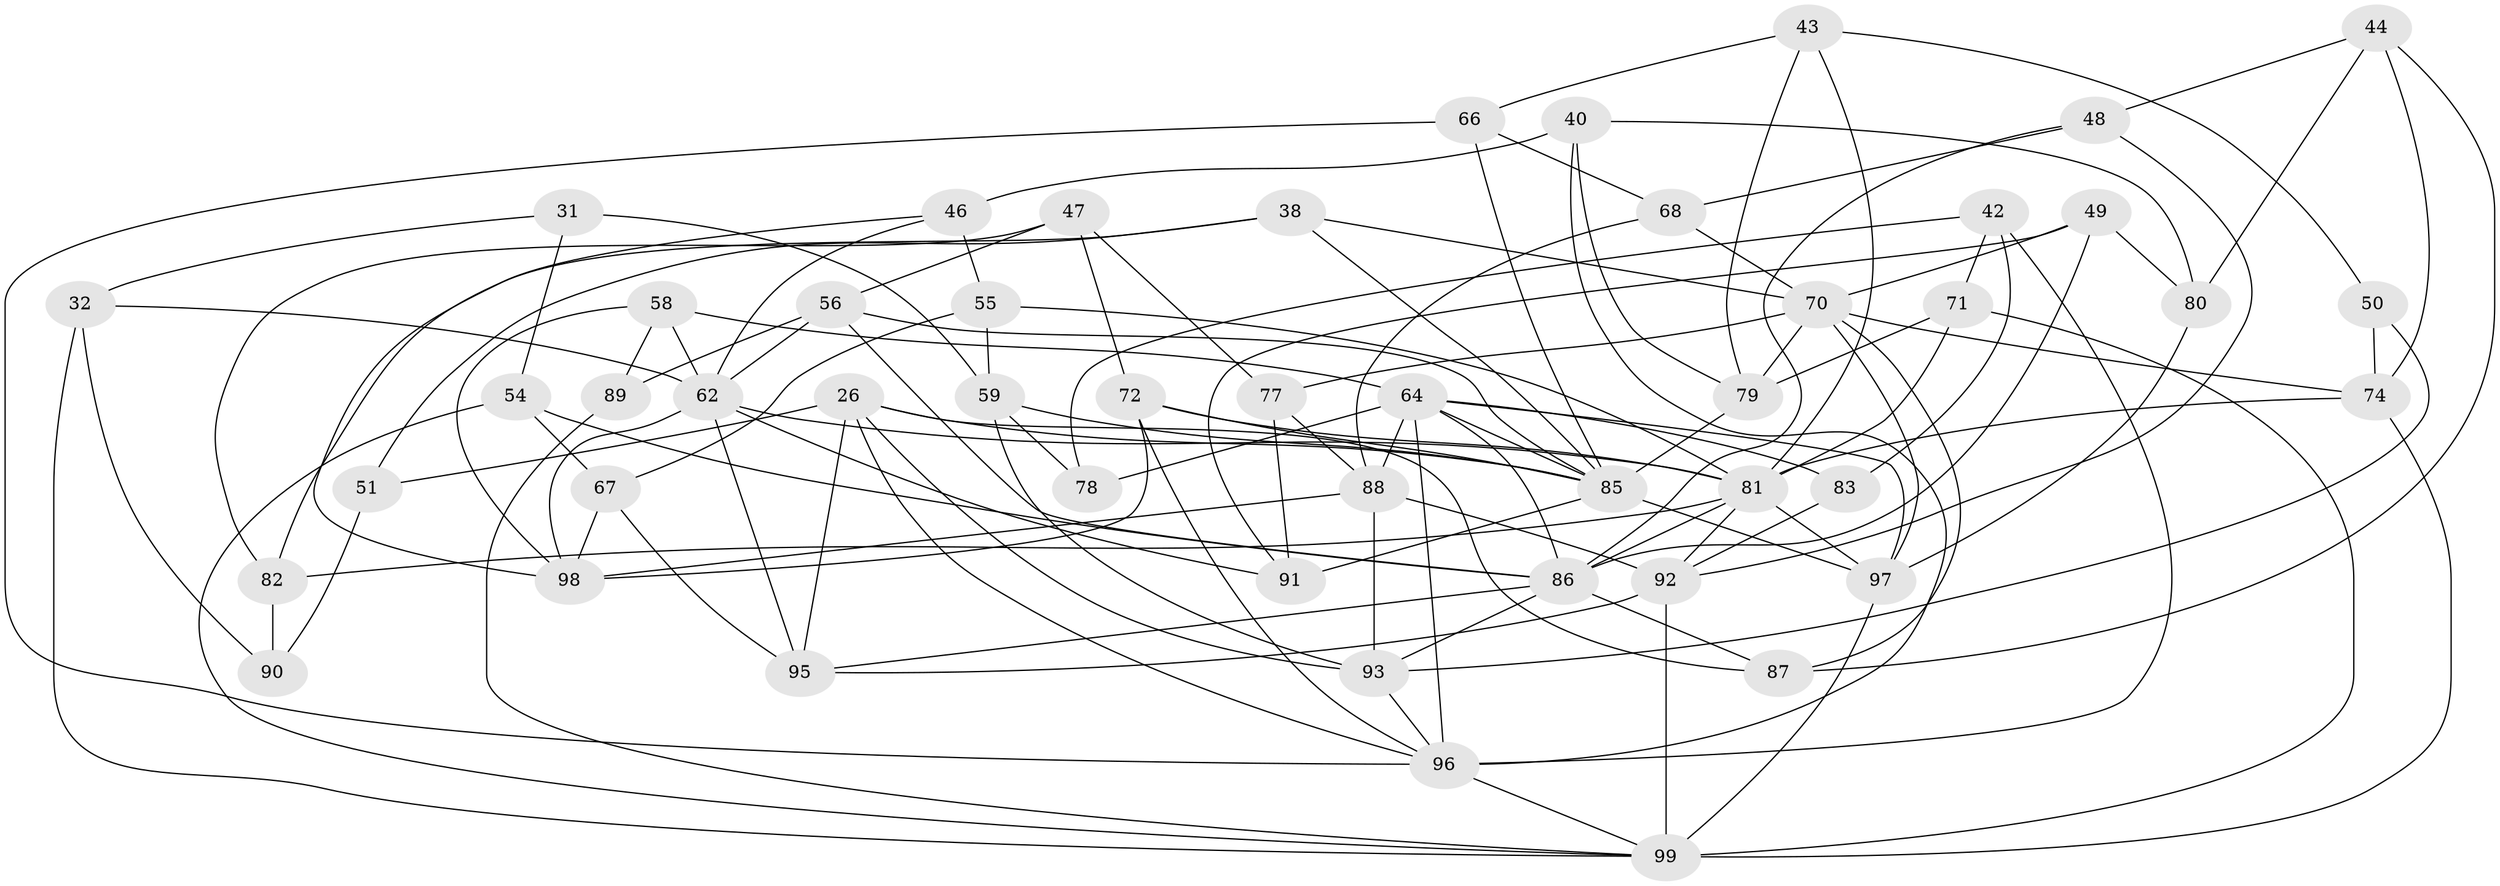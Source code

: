 // original degree distribution, {4: 1.0}
// Generated by graph-tools (version 1.1) at 2025/03/03/04/25 22:03:51]
// undirected, 49 vertices, 122 edges
graph export_dot {
graph [start="1"]
  node [color=gray90,style=filled];
  26 [super="+24"];
  31;
  32;
  38 [super="+8"];
  40;
  42;
  43;
  44;
  46;
  47;
  48;
  49;
  50;
  51;
  54;
  55;
  56 [super="+23"];
  58;
  59 [super="+7"];
  62 [super="+18+34+41"];
  64 [super="+6+17+53"];
  66;
  67;
  68;
  70 [super="+33+39"];
  71;
  72 [super="+69"];
  74 [super="+73"];
  77;
  78;
  79 [super="+61"];
  80;
  81 [super="+4+9+5+11"];
  82 [super="+75"];
  83;
  85 [super="+1+45+57"];
  86 [super="+22+27+65"];
  87;
  88 [super="+19+14"];
  89;
  90;
  91;
  92 [super="+13+63"];
  93 [super="+15+29"];
  95 [super="+36+35"];
  96 [super="+84+76"];
  97 [super="+28"];
  98 [super="+30"];
  99 [super="+3+94+60"];
  26 -- 93;
  26 -- 85 [weight=2];
  26 -- 51 [weight=2];
  26 -- 87;
  26 -- 96;
  26 -- 95;
  31 -- 32;
  31 -- 54;
  31 -- 59 [weight=2];
  32 -- 99;
  32 -- 90;
  32 -- 62;
  38 -- 82 [weight=2];
  38 -- 70;
  38 -- 51;
  38 -- 85 [weight=2];
  40 -- 46;
  40 -- 80;
  40 -- 79;
  40 -- 96;
  42 -- 83;
  42 -- 71;
  42 -- 78;
  42 -- 96;
  43 -- 79;
  43 -- 66;
  43 -- 50;
  43 -- 81;
  44 -- 80;
  44 -- 87;
  44 -- 48;
  44 -- 74;
  46 -- 55;
  46 -- 62;
  46 -- 98;
  47 -- 77;
  47 -- 56;
  47 -- 82;
  47 -- 72;
  48 -- 68;
  48 -- 92;
  48 -- 86;
  49 -- 91;
  49 -- 86;
  49 -- 80;
  49 -- 70;
  50 -- 74 [weight=2];
  50 -- 93;
  51 -- 90;
  54 -- 67;
  54 -- 99;
  54 -- 86;
  55 -- 67;
  55 -- 59;
  55 -- 81;
  56 -- 89 [weight=2];
  56 -- 85;
  56 -- 62;
  56 -- 86;
  58 -- 89;
  58 -- 64;
  58 -- 62;
  58 -- 98;
  59 -- 78;
  59 -- 85;
  59 -- 93;
  62 -- 91;
  62 -- 95 [weight=2];
  62 -- 81 [weight=2];
  62 -- 98;
  64 -- 96 [weight=3];
  64 -- 88 [weight=2];
  64 -- 83 [weight=2];
  64 -- 85 [weight=2];
  64 -- 78 [weight=2];
  64 -- 86;
  64 -- 97;
  66 -- 68;
  66 -- 96;
  66 -- 85;
  67 -- 95;
  67 -- 98;
  68 -- 70;
  68 -- 88;
  70 -- 87;
  70 -- 74 [weight=2];
  70 -- 77;
  70 -- 79 [weight=2];
  70 -- 97;
  71 -- 99;
  71 -- 81;
  71 -- 79;
  72 -- 98;
  72 -- 85 [weight=2];
  72 -- 81;
  72 -- 96;
  74 -- 99 [weight=2];
  74 -- 81;
  77 -- 91;
  77 -- 88;
  79 -- 85;
  80 -- 97;
  81 -- 82;
  81 -- 97;
  81 -- 92;
  81 -- 86 [weight=2];
  82 -- 90 [weight=2];
  83 -- 92;
  85 -- 97;
  85 -- 91;
  86 -- 95 [weight=2];
  86 -- 93 [weight=2];
  86 -- 87;
  88 -- 98;
  88 -- 92;
  88 -- 93 [weight=2];
  89 -- 99;
  92 -- 99 [weight=2];
  92 -- 95 [weight=2];
  93 -- 96;
  96 -- 99;
  97 -- 99;
}
